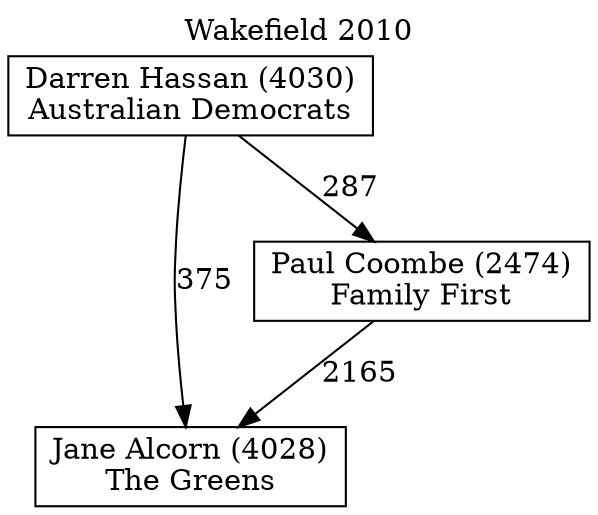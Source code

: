 // House preference flow
digraph "Jane Alcorn (4028)_Wakefield_2010" {
	graph [label="Wakefield 2010" labelloc=t mclimit=10]
	node [shape=box]
	"Darren Hassan (4030)" [label="Darren Hassan (4030)
Australian Democrats"]
	"Jane Alcorn (4028)" [label="Jane Alcorn (4028)
The Greens"]
	"Paul Coombe (2474)" [label="Paul Coombe (2474)
Family First"]
	"Darren Hassan (4030)" -> "Jane Alcorn (4028)" [label=375]
	"Darren Hassan (4030)" -> "Paul Coombe (2474)" [label=287]
	"Paul Coombe (2474)" -> "Jane Alcorn (4028)" [label=2165]
}
